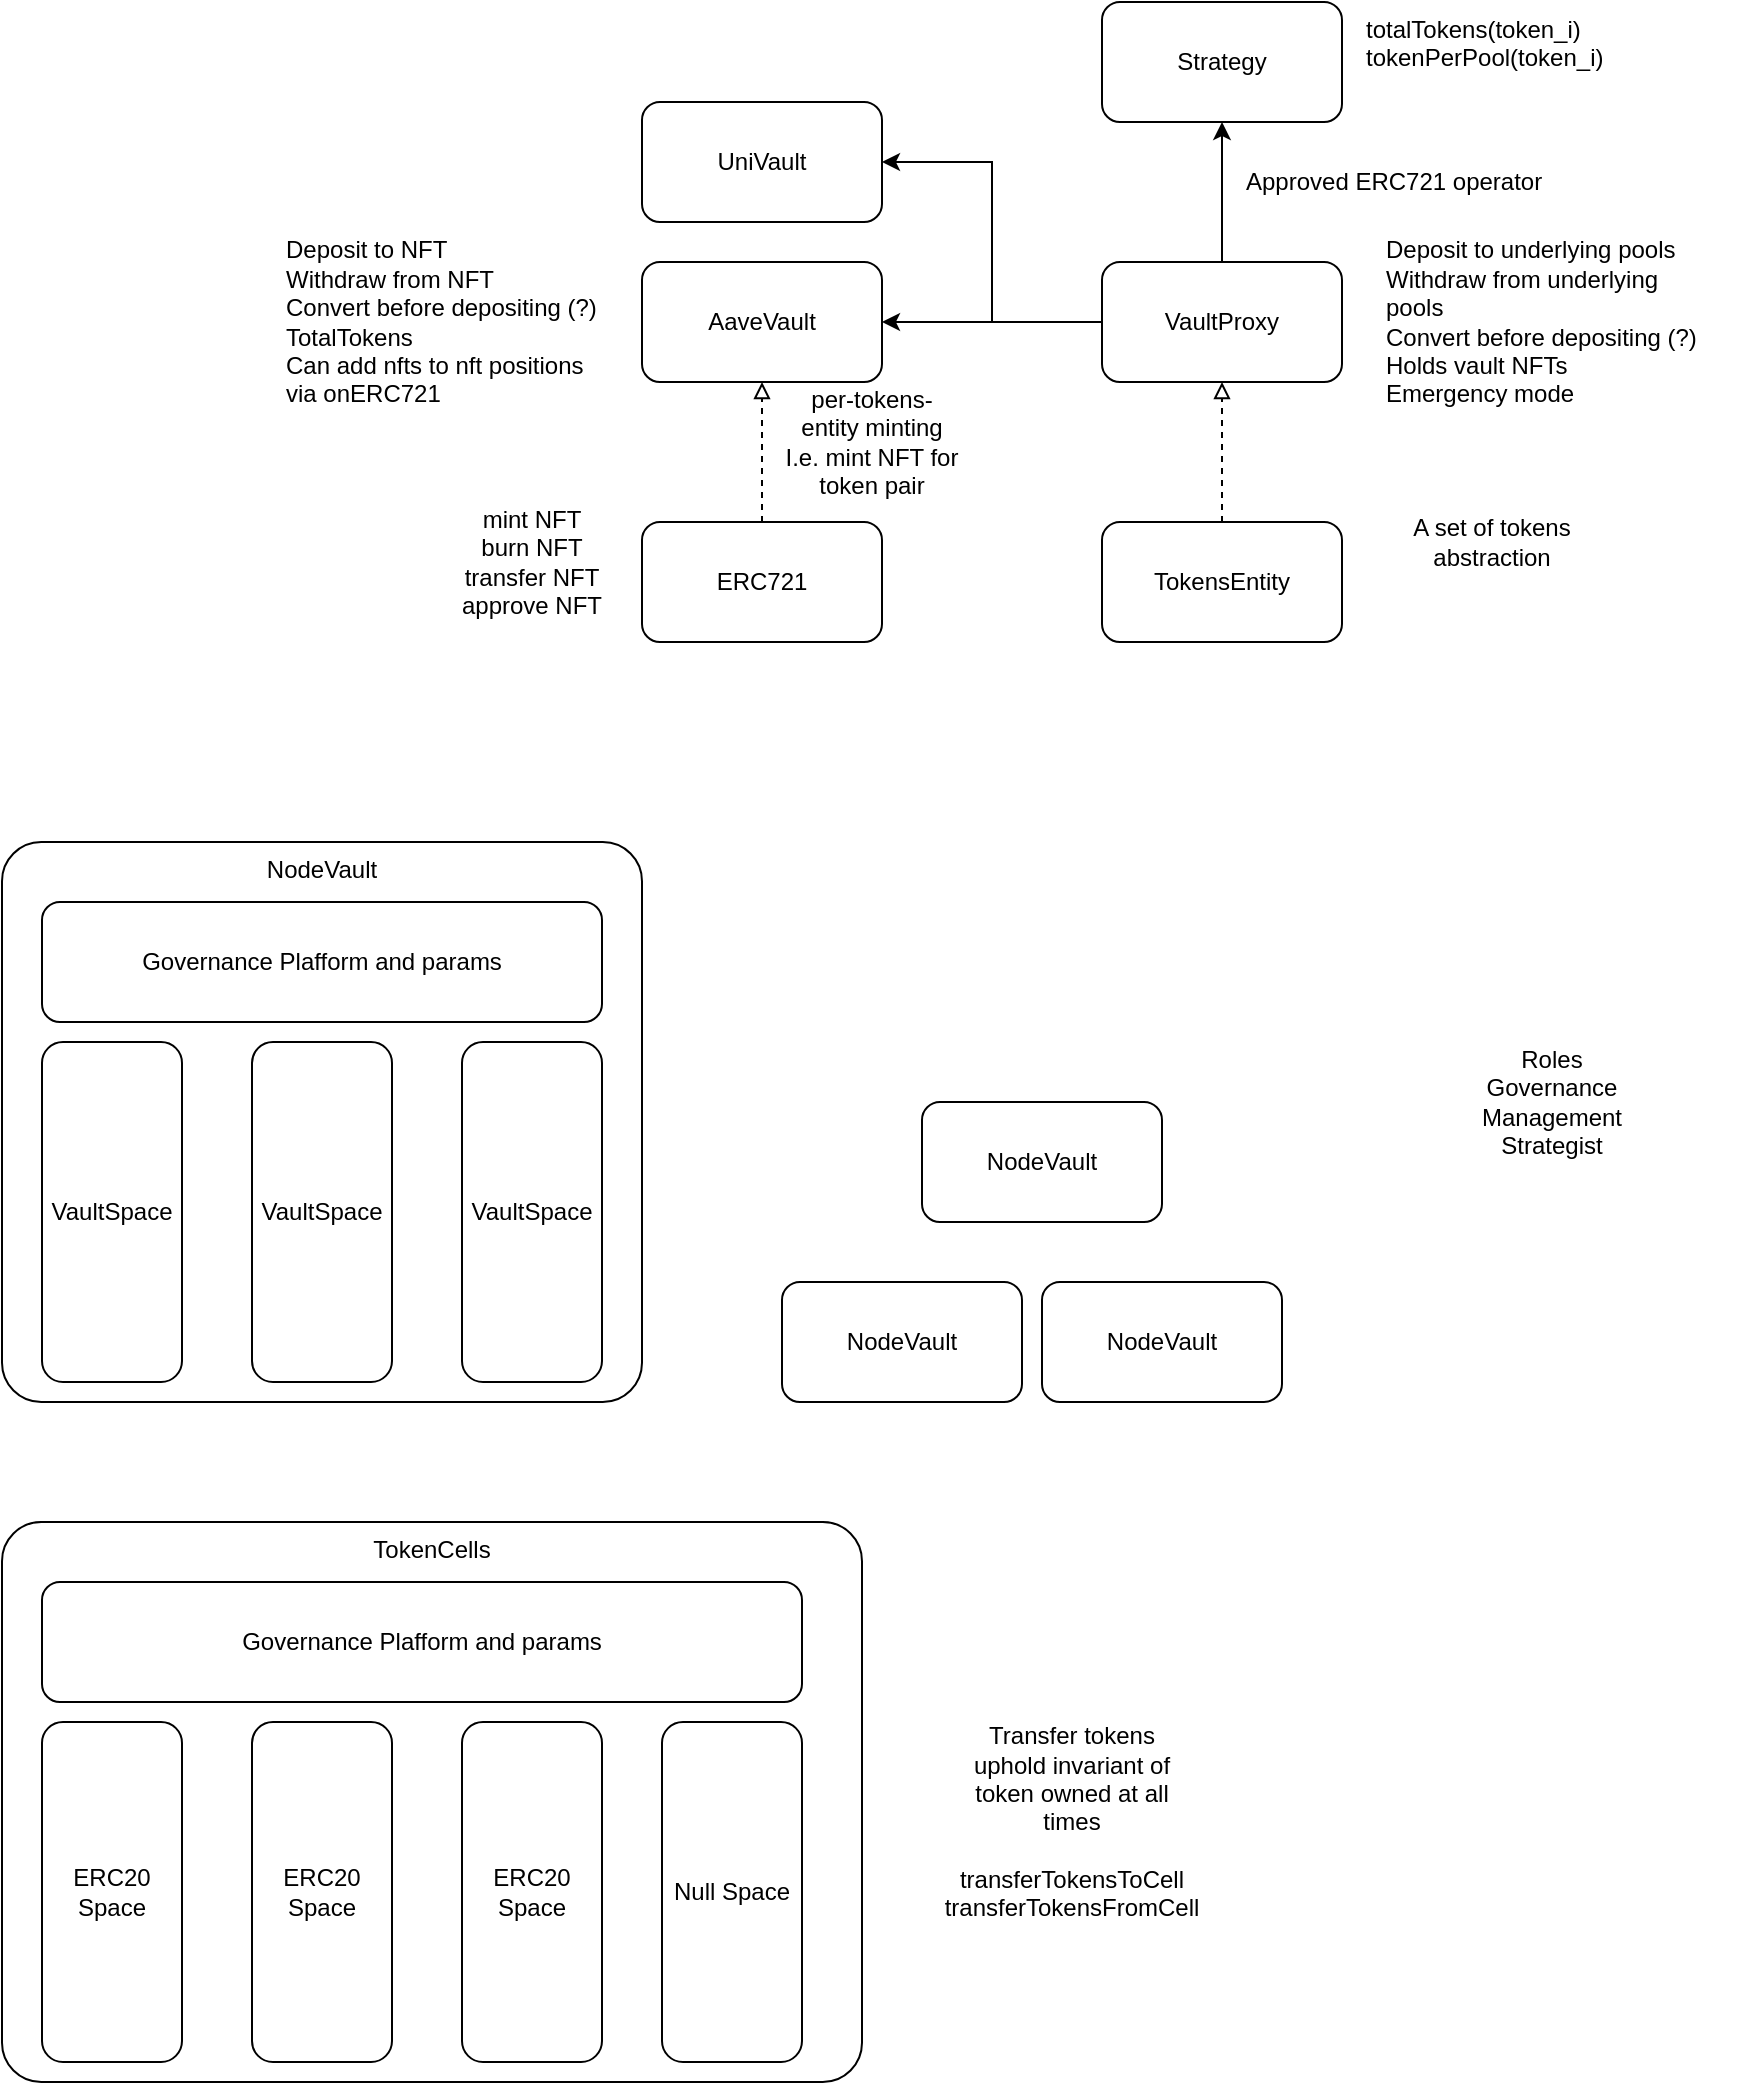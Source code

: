 <mxfile version="14.9.6" type="device"><diagram id="wT_rgpow9E83fnPB59YJ" name="Page-1"><mxGraphModel dx="1933" dy="737" grid="1" gridSize="10" guides="1" tooltips="1" connect="1" arrows="1" fold="1" page="1" pageScale="1" pageWidth="827" pageHeight="1169" math="0" shadow="0"><root><mxCell id="0"/><mxCell id="1" parent="0"/><mxCell id="G0R8GSmFtAqzHQCyg18E-3" value="" style="edgeStyle=orthogonalEdgeStyle;rounded=0;orthogonalLoop=1;jettySize=auto;html=1;endArrow=block;endFill=0;dashed=1;" parent="1" source="G0R8GSmFtAqzHQCyg18E-1" target="G0R8GSmFtAqzHQCyg18E-2" edge="1"><mxGeometry relative="1" as="geometry"/></mxCell><mxCell id="G0R8GSmFtAqzHQCyg18E-1" value="TokensEntity" style="rounded=1;whiteSpace=wrap;html=1;" parent="1" vertex="1"><mxGeometry x="350" y="410" width="120" height="60" as="geometry"/></mxCell><mxCell id="G0R8GSmFtAqzHQCyg18E-15" value="" style="edgeStyle=orthogonalEdgeStyle;rounded=0;orthogonalLoop=1;jettySize=auto;html=1;endArrow=classic;endFill=1;" parent="1" source="G0R8GSmFtAqzHQCyg18E-2" target="G0R8GSmFtAqzHQCyg18E-4" edge="1"><mxGeometry relative="1" as="geometry"/></mxCell><mxCell id="G0R8GSmFtAqzHQCyg18E-2" value="VaultProxy" style="rounded=1;whiteSpace=wrap;html=1;" parent="1" vertex="1"><mxGeometry x="350" y="280" width="120" height="60" as="geometry"/></mxCell><mxCell id="G0R8GSmFtAqzHQCyg18E-5" value="A set of tokens abstraction" style="text;html=1;strokeColor=none;fillColor=none;align=center;verticalAlign=middle;whiteSpace=wrap;rounded=0;" parent="1" vertex="1"><mxGeometry x="500" y="410" width="90" height="20" as="geometry"/></mxCell><mxCell id="G0R8GSmFtAqzHQCyg18E-11" value="" style="edgeStyle=orthogonalEdgeStyle;rounded=0;orthogonalLoop=1;jettySize=auto;html=1;dashed=1;endArrow=block;endFill=0;" parent="1" source="G0R8GSmFtAqzHQCyg18E-6" target="G0R8GSmFtAqzHQCyg18E-4" edge="1"><mxGeometry relative="1" as="geometry"/></mxCell><mxCell id="G0R8GSmFtAqzHQCyg18E-6" value="ERC721" style="rounded=1;whiteSpace=wrap;html=1;" parent="1" vertex="1"><mxGeometry x="120" y="410" width="120" height="60" as="geometry"/></mxCell><mxCell id="G0R8GSmFtAqzHQCyg18E-7" value="mint NFT&lt;br&gt;burn NFT&lt;br&gt;transfer NFT&lt;br&gt;approve NFT" style="text;html=1;strokeColor=none;fillColor=none;align=center;verticalAlign=middle;whiteSpace=wrap;rounded=0;" parent="1" vertex="1"><mxGeometry x="20" y="420" width="90" height="20" as="geometry"/></mxCell><mxCell id="G0R8GSmFtAqzHQCyg18E-9" value="Deposit to underlying pools&lt;br&gt;Withdraw from underlying pools&lt;br&gt;Convert before depositing (?)&lt;br&gt;Holds vault NFTs&lt;br&gt;Emergency mode" style="text;html=1;strokeColor=none;fillColor=none;align=left;verticalAlign=middle;whiteSpace=wrap;rounded=0;" parent="1" vertex="1"><mxGeometry x="490" y="300" width="160" height="20" as="geometry"/></mxCell><mxCell id="G0R8GSmFtAqzHQCyg18E-12" value="Deposit to NFT&lt;br&gt;Withdraw from NFT&lt;br&gt;Convert before depositing (?)&lt;br&gt;TotalTokens&lt;br&gt;Can add nfts to nft positions via onERC721" style="text;html=1;strokeColor=none;fillColor=none;align=left;verticalAlign=middle;whiteSpace=wrap;rounded=0;" parent="1" vertex="1"><mxGeometry x="-60" y="300" width="160" height="20" as="geometry"/></mxCell><mxCell id="G0R8GSmFtAqzHQCyg18E-13" value="UniVault" style="rounded=1;whiteSpace=wrap;html=1;" parent="1" vertex="1"><mxGeometry x="120" y="200" width="120" height="60" as="geometry"/></mxCell><mxCell id="G0R8GSmFtAqzHQCyg18E-4" value="AaveVault" style="rounded=1;whiteSpace=wrap;html=1;" parent="1" vertex="1"><mxGeometry x="120" y="280" width="120" height="60" as="geometry"/></mxCell><mxCell id="G0R8GSmFtAqzHQCyg18E-14" value="Strategy" style="rounded=1;whiteSpace=wrap;html=1;" parent="1" vertex="1"><mxGeometry x="350" y="150" width="120" height="60" as="geometry"/></mxCell><mxCell id="G0R8GSmFtAqzHQCyg18E-16" value="" style="edgeStyle=orthogonalEdgeStyle;rounded=0;orthogonalLoop=1;jettySize=auto;html=1;endArrow=classic;endFill=1;exitX=0.5;exitY=0;exitDx=0;exitDy=0;entryX=0.5;entryY=1;entryDx=0;entryDy=0;" parent="1" source="G0R8GSmFtAqzHQCyg18E-2" target="G0R8GSmFtAqzHQCyg18E-14" edge="1"><mxGeometry relative="1" as="geometry"><mxPoint x="360" y="320" as="sourcePoint"/><mxPoint x="250" y="320" as="targetPoint"/></mxGeometry></mxCell><mxCell id="G0R8GSmFtAqzHQCyg18E-17" value="&lt;font face=&quot;helvetica&quot;&gt;totalTokens(token_i)&lt;br&gt;tokenPerPool(token_i)&lt;br&gt;&lt;/font&gt;" style="text;whiteSpace=wrap;html=1;" parent="1" vertex="1"><mxGeometry x="480" y="150" width="190" height="60" as="geometry"/></mxCell><mxCell id="G0R8GSmFtAqzHQCyg18E-18" value="" style="edgeStyle=orthogonalEdgeStyle;rounded=0;orthogonalLoop=1;jettySize=auto;html=1;endArrow=classic;endFill=1;exitX=0;exitY=0.5;exitDx=0;exitDy=0;entryX=1;entryY=0.5;entryDx=0;entryDy=0;" parent="1" source="G0R8GSmFtAqzHQCyg18E-2" target="G0R8GSmFtAqzHQCyg18E-13" edge="1"><mxGeometry relative="1" as="geometry"><mxPoint x="360" y="320" as="sourcePoint"/><mxPoint x="250" y="320" as="targetPoint"/></mxGeometry></mxCell><mxCell id="G0R8GSmFtAqzHQCyg18E-19" value="Approved ERC721 operator" style="text;html=1;strokeColor=none;fillColor=none;align=left;verticalAlign=middle;whiteSpace=wrap;rounded=0;" parent="1" vertex="1"><mxGeometry x="420" y="230" width="160" height="20" as="geometry"/></mxCell><mxCell id="G0R8GSmFtAqzHQCyg18E-20" value="per-tokens-entity minting&lt;br&gt;I.e. mint NFT for token pair" style="text;html=1;strokeColor=none;fillColor=none;align=center;verticalAlign=middle;whiteSpace=wrap;rounded=0;" parent="1" vertex="1"><mxGeometry x="190" y="360" width="90" height="20" as="geometry"/></mxCell><mxCell id="G0R8GSmFtAqzHQCyg18E-21" value="NodeVault" style="rounded=1;whiteSpace=wrap;html=1;align=center;" parent="1" vertex="1"><mxGeometry x="260" y="700" width="120" height="60" as="geometry"/></mxCell><mxCell id="G0R8GSmFtAqzHQCyg18E-23" value="NodeVault" style="rounded=1;whiteSpace=wrap;html=1;align=center;" parent="1" vertex="1"><mxGeometry x="190" y="790" width="120" height="60" as="geometry"/></mxCell><mxCell id="G0R8GSmFtAqzHQCyg18E-24" value="NodeVault" style="rounded=1;whiteSpace=wrap;html=1;align=center;" parent="1" vertex="1"><mxGeometry x="320" y="790" width="120" height="60" as="geometry"/></mxCell><mxCell id="G0R8GSmFtAqzHQCyg18E-25" value="Roles&lt;br&gt;Governance&lt;br&gt;Management&lt;br&gt;Strategist&lt;br&gt;" style="text;html=1;strokeColor=none;fillColor=none;align=center;verticalAlign=middle;whiteSpace=wrap;rounded=0;" parent="1" vertex="1"><mxGeometry x="530" y="690" width="90" height="20" as="geometry"/></mxCell><mxCell id="G0R8GSmFtAqzHQCyg18E-26" value="NodeVault" style="rounded=1;whiteSpace=wrap;html=1;align=center;arcSize=7;verticalAlign=top;" parent="1" vertex="1"><mxGeometry x="-200" y="570" width="320" height="280" as="geometry"/></mxCell><mxCell id="G0R8GSmFtAqzHQCyg18E-27" value="Governance Plafform and params" style="rounded=1;whiteSpace=wrap;html=1;align=center;" parent="1" vertex="1"><mxGeometry x="-180" y="600" width="280" height="60" as="geometry"/></mxCell><mxCell id="G0R8GSmFtAqzHQCyg18E-28" value="VaultSpace" style="rounded=1;whiteSpace=wrap;html=1;align=center;" parent="1" vertex="1"><mxGeometry x="-180" y="670" width="70" height="170" as="geometry"/></mxCell><mxCell id="G0R8GSmFtAqzHQCyg18E-29" value="VaultSpace" style="rounded=1;whiteSpace=wrap;html=1;align=center;" parent="1" vertex="1"><mxGeometry x="-75" y="670" width="70" height="170" as="geometry"/></mxCell><mxCell id="G0R8GSmFtAqzHQCyg18E-30" value="VaultSpace" style="rounded=1;whiteSpace=wrap;html=1;align=center;" parent="1" vertex="1"><mxGeometry x="30" y="670" width="70" height="170" as="geometry"/></mxCell><mxCell id="sG2lFNSSP-ctJC9SBbA3-1" value="TokenCells" style="rounded=1;whiteSpace=wrap;html=1;align=center;arcSize=7;verticalAlign=top;" vertex="1" parent="1"><mxGeometry x="-200" y="910" width="430" height="280" as="geometry"/></mxCell><mxCell id="sG2lFNSSP-ctJC9SBbA3-2" value="Governance Plafform and params" style="rounded=1;whiteSpace=wrap;html=1;align=center;" vertex="1" parent="1"><mxGeometry x="-180" y="940" width="380" height="60" as="geometry"/></mxCell><mxCell id="sG2lFNSSP-ctJC9SBbA3-3" value="ERC20 Space" style="rounded=1;whiteSpace=wrap;html=1;align=center;" vertex="1" parent="1"><mxGeometry x="-180" y="1010" width="70" height="170" as="geometry"/></mxCell><mxCell id="sG2lFNSSP-ctJC9SBbA3-4" value="ERC20 Space" style="rounded=1;whiteSpace=wrap;html=1;align=center;" vertex="1" parent="1"><mxGeometry x="-75" y="1010" width="70" height="170" as="geometry"/></mxCell><mxCell id="sG2lFNSSP-ctJC9SBbA3-5" value="ERC20 Space" style="rounded=1;whiteSpace=wrap;html=1;align=center;" vertex="1" parent="1"><mxGeometry x="30" y="1010" width="70" height="170" as="geometry"/></mxCell><mxCell id="sG2lFNSSP-ctJC9SBbA3-6" value="Transfer tokens&lt;br&gt;uphold invariant of token owned at all times&lt;br&gt;&lt;br&gt;transferTokensToCell&lt;br&gt;transferTokensFromCell" style="text;html=1;strokeColor=none;fillColor=none;align=center;verticalAlign=middle;whiteSpace=wrap;rounded=0;" vertex="1" parent="1"><mxGeometry x="290" y="1050" width="90" height="20" as="geometry"/></mxCell><mxCell id="sG2lFNSSP-ctJC9SBbA3-7" value="Null Space" style="rounded=1;whiteSpace=wrap;html=1;align=center;" vertex="1" parent="1"><mxGeometry x="130" y="1010" width="70" height="170" as="geometry"/></mxCell></root></mxGraphModel></diagram></mxfile>